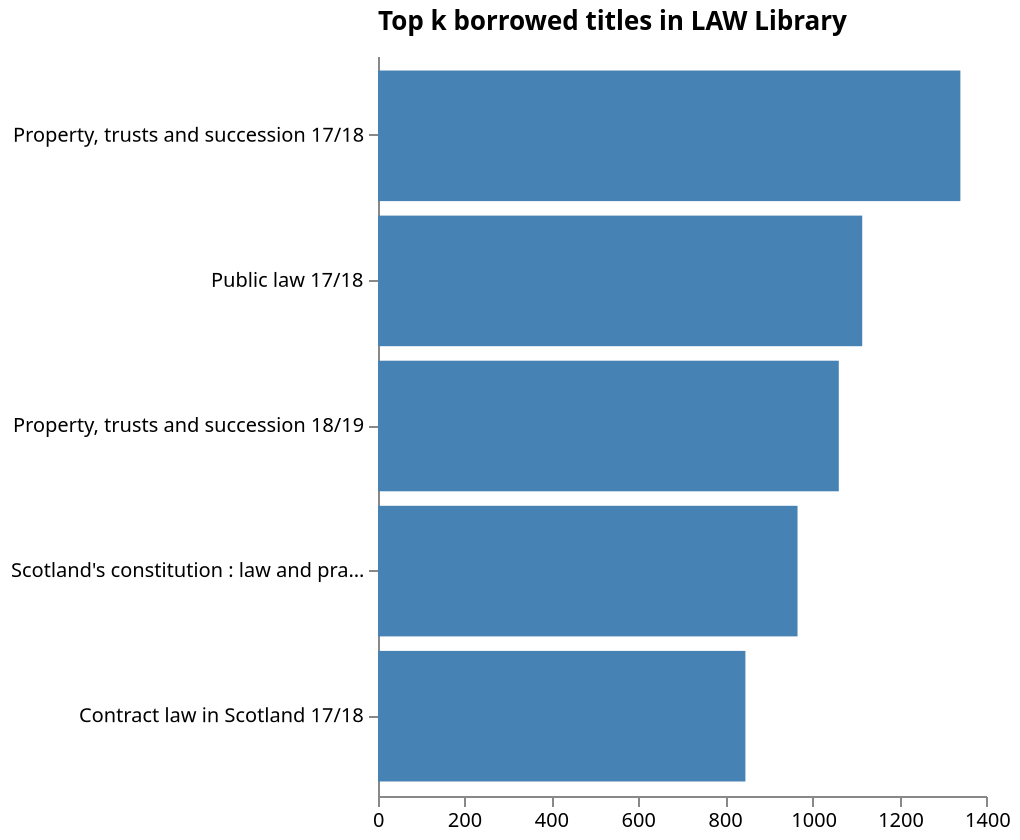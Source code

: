 {
  "$schema": "https://vega.github.io/schema/vega/v5.json",
  "description": "A top-10 bar chart ranking borrowed book titile in LAW library.",
  "width": 500,
  "height": 410,
  "padding": 5,
  "autosize": "fit",
  "signals": [
    {
      "name": "k",
      "value": 5,
      "bind": {
        "input": "range",
        "min": 3,
        "max": 10,
        "step": 1
      }
    },
    {
      "name": "Libraries",
      "value": "average",
      "bind": {
        "input": "select",
        "options": [
          "LAW Library"
        ]
      }
    },
    {
      "name": "label",
      "value": {
        "average": "LAW Library",
        "median": "Median",
        "sum": "Total"
      }
    },
    {
      "name": "tooltip",
      "value": {},
      "on": [
        {
          "events": "rect:mouseover",
          "update": "datum"
        },
        {
          "events": "rect:mouseout",
          "update": "{}"
        }
      ]
    }
  ],
  "title": {
    "text": {
      "signal": "'Top k borrowed titles in ' + label[Libraries] "
    },
    "anchor": "start",
    "frame": "group"
  },
  "data": [
    {
      "name": "titles",
      "values": [
        {
          "category": "Property, trusts and succession 17/18",
          "amount": 1341,
          "rank": 1
        },
        {
          "category": "Public law 17/18",
          "amount": 1115,
          "rank": 2
        },
        {
          "category": "Property, trusts and succession 18/19",
          "amount": 1061,
          "rank": 3
        },
        {
          "category": "Scotland's constitution : law and practice 17/18",
          "amount": 966,
          "rank": 4
        },
        {
          "category": "Contract law in Scotland 17/18",
          "amount": 846,
          "rank": 5
        },
        {
          "category": "Doing research in the real world 17/18",
          "amount": 775,
          "rank": 6
        },
        {
          "category": "Commercial Law in Scotland 18/19",
          "amount": 724,
          "rank": 7
        },
        {
          "category": "Commercial law in Scotland. 17/18",
          "amount": 702,
          "rank": 8
        },
        {
          "category": "The Scottish legal system. 19/20",
          "amount": 598,
          "rank": 9
        },
        {
          "category": "Contract law in Scotland 19/20",
          "amount": 593,
          "rank": 10
        }
      ],
      "transform": [
        {
          "type": "window",
          "sort": {
            "field": "amount",
            "order": "descending"
          },
          "ops": [
            "row_number"
          ],
          "as": [
            "rank"
          ]
        },
        {
          "type": "filter",
          "expr": "datum.rank <= k"
        }
      ]
    }
  ],
  "marks": [
    {
      "type": "rect",
      "from": {
        "data": "titles"
      },
      "encode": {
        "update": {
          "x": {
            "scale": "x",
            "value": 0
          },
          "x2": {
            "scale": "x",
            "field": "amount"
          },
          "y": {
            "scale": "y",
            "field": "category"
          },
          "height": {
            "scale": "y",
            "band": 1
          },
          "fill": {
            "value": "steelblue"
          }
        },
        "hover": {
          "fill": {
            "value": "red"
          }
        }
      }
    },
    {
      "type": "text",
      "encode": {
        "enter": {
          "align": {
            "value": "center"
          },
          "baseline": {
            "value": "middle"
          },
          "fill": {
            "value": "#000"
          }
        },
        "update": {
          "x": {
            "scale": "x",
            "signal": "tooltip.category",
            "band": 0.5
          },
          "y": {
            "scale": "y",
            "signal": "tooltip.amount",
            "offset": -2
          },
          "text": {
            "signal": "tooltip.amount"
          },
          "fillOpacity": [
            {
              "test": "isNaN(tooltip.amount)",
              "value": 0
            },
            {
              "value": 1
            }
          ]
        }
      }
    }
  ],
  "scales": [
    {
      "name": "x",
      "type": "linear",
      "domain": {
        "data": "titles",
        "field": "amount"
      },
      "range": "width",
      "nice": true
    },
    {
      "name": "y",
      "type": "band",
      "domain": {
        "data": "titles",
        "field": "category",
        "sort": {
          "op": "max",
          "field": "amount",
          "order": "descending"
        }
      },
      "range": "height",
      "padding": 0.1
    }
  ],
  "axes": [
    {
      "scale": "x",
      "orient": "bottom",
      "format": "d",
      "tickCount": 5
    },
    {
      "scale": "y",
      "orient": "left"
    }
  ],
  "config": {}
}